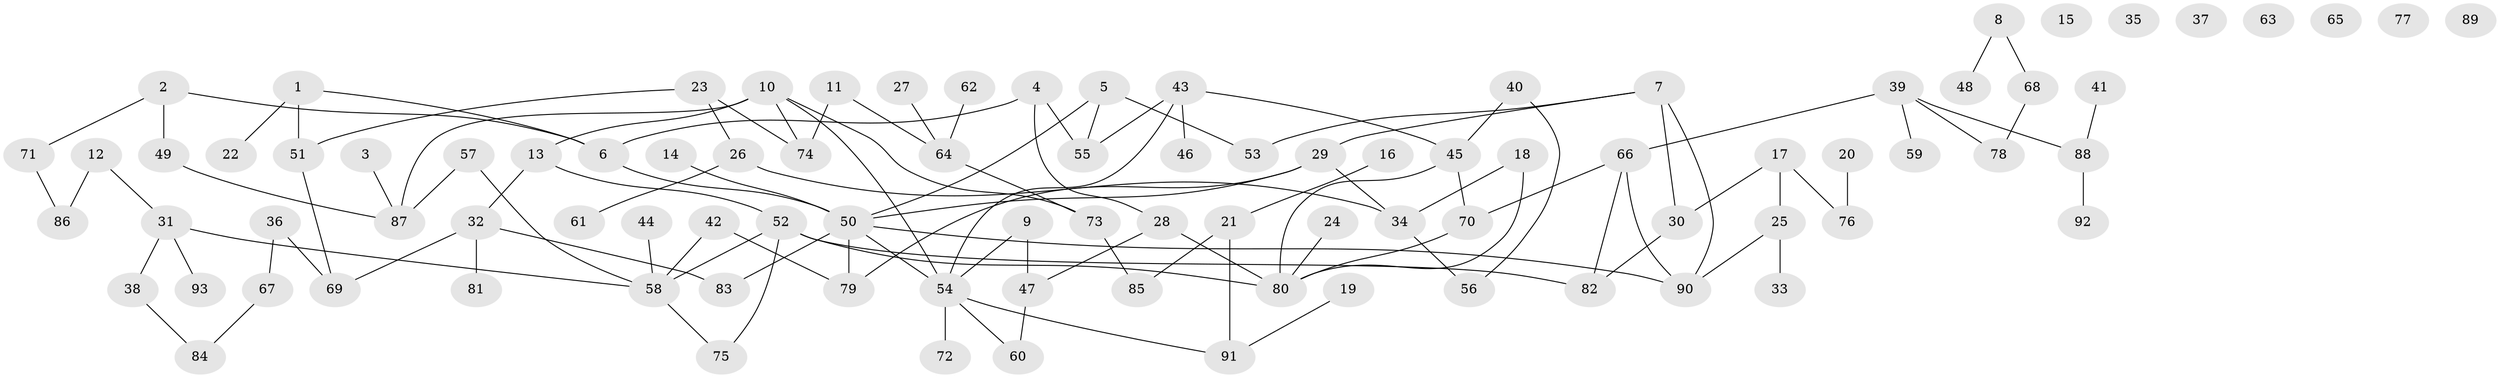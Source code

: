 // coarse degree distribution, {4: 0.125, 6: 0.075, 5: 0.075, 3: 0.25, 2: 0.25, 1: 0.2, 7: 0.025}
// Generated by graph-tools (version 1.1) at 2025/35/03/04/25 23:35:49]
// undirected, 93 vertices, 113 edges
graph export_dot {
  node [color=gray90,style=filled];
  1;
  2;
  3;
  4;
  5;
  6;
  7;
  8;
  9;
  10;
  11;
  12;
  13;
  14;
  15;
  16;
  17;
  18;
  19;
  20;
  21;
  22;
  23;
  24;
  25;
  26;
  27;
  28;
  29;
  30;
  31;
  32;
  33;
  34;
  35;
  36;
  37;
  38;
  39;
  40;
  41;
  42;
  43;
  44;
  45;
  46;
  47;
  48;
  49;
  50;
  51;
  52;
  53;
  54;
  55;
  56;
  57;
  58;
  59;
  60;
  61;
  62;
  63;
  64;
  65;
  66;
  67;
  68;
  69;
  70;
  71;
  72;
  73;
  74;
  75;
  76;
  77;
  78;
  79;
  80;
  81;
  82;
  83;
  84;
  85;
  86;
  87;
  88;
  89;
  90;
  91;
  92;
  93;
  1 -- 6;
  1 -- 22;
  1 -- 51;
  2 -- 6;
  2 -- 49;
  2 -- 71;
  3 -- 87;
  4 -- 6;
  4 -- 28;
  4 -- 55;
  5 -- 50;
  5 -- 53;
  5 -- 55;
  6 -- 50;
  7 -- 29;
  7 -- 30;
  7 -- 53;
  7 -- 90;
  8 -- 48;
  8 -- 68;
  9 -- 47;
  9 -- 54;
  10 -- 13;
  10 -- 54;
  10 -- 73;
  10 -- 74;
  10 -- 87;
  11 -- 64;
  11 -- 74;
  12 -- 31;
  12 -- 86;
  13 -- 32;
  13 -- 52;
  14 -- 50;
  16 -- 21;
  17 -- 25;
  17 -- 30;
  17 -- 76;
  18 -- 34;
  18 -- 80;
  19 -- 91;
  20 -- 76;
  21 -- 85;
  21 -- 91;
  23 -- 26;
  23 -- 51;
  23 -- 74;
  24 -- 80;
  25 -- 33;
  25 -- 90;
  26 -- 34;
  26 -- 61;
  27 -- 64;
  28 -- 47;
  28 -- 80;
  29 -- 34;
  29 -- 50;
  29 -- 79;
  30 -- 82;
  31 -- 38;
  31 -- 58;
  31 -- 93;
  32 -- 69;
  32 -- 81;
  32 -- 83;
  34 -- 56;
  36 -- 67;
  36 -- 69;
  38 -- 84;
  39 -- 59;
  39 -- 66;
  39 -- 78;
  39 -- 88;
  40 -- 45;
  40 -- 56;
  41 -- 88;
  42 -- 58;
  42 -- 79;
  43 -- 45;
  43 -- 46;
  43 -- 54;
  43 -- 55;
  44 -- 58;
  45 -- 70;
  45 -- 80;
  47 -- 60;
  49 -- 87;
  50 -- 54;
  50 -- 79;
  50 -- 83;
  50 -- 90;
  51 -- 69;
  52 -- 58;
  52 -- 75;
  52 -- 80;
  52 -- 82;
  54 -- 60;
  54 -- 72;
  54 -- 91;
  57 -- 58;
  57 -- 87;
  58 -- 75;
  62 -- 64;
  64 -- 73;
  66 -- 70;
  66 -- 82;
  66 -- 90;
  67 -- 84;
  68 -- 78;
  70 -- 80;
  71 -- 86;
  73 -- 85;
  88 -- 92;
}
